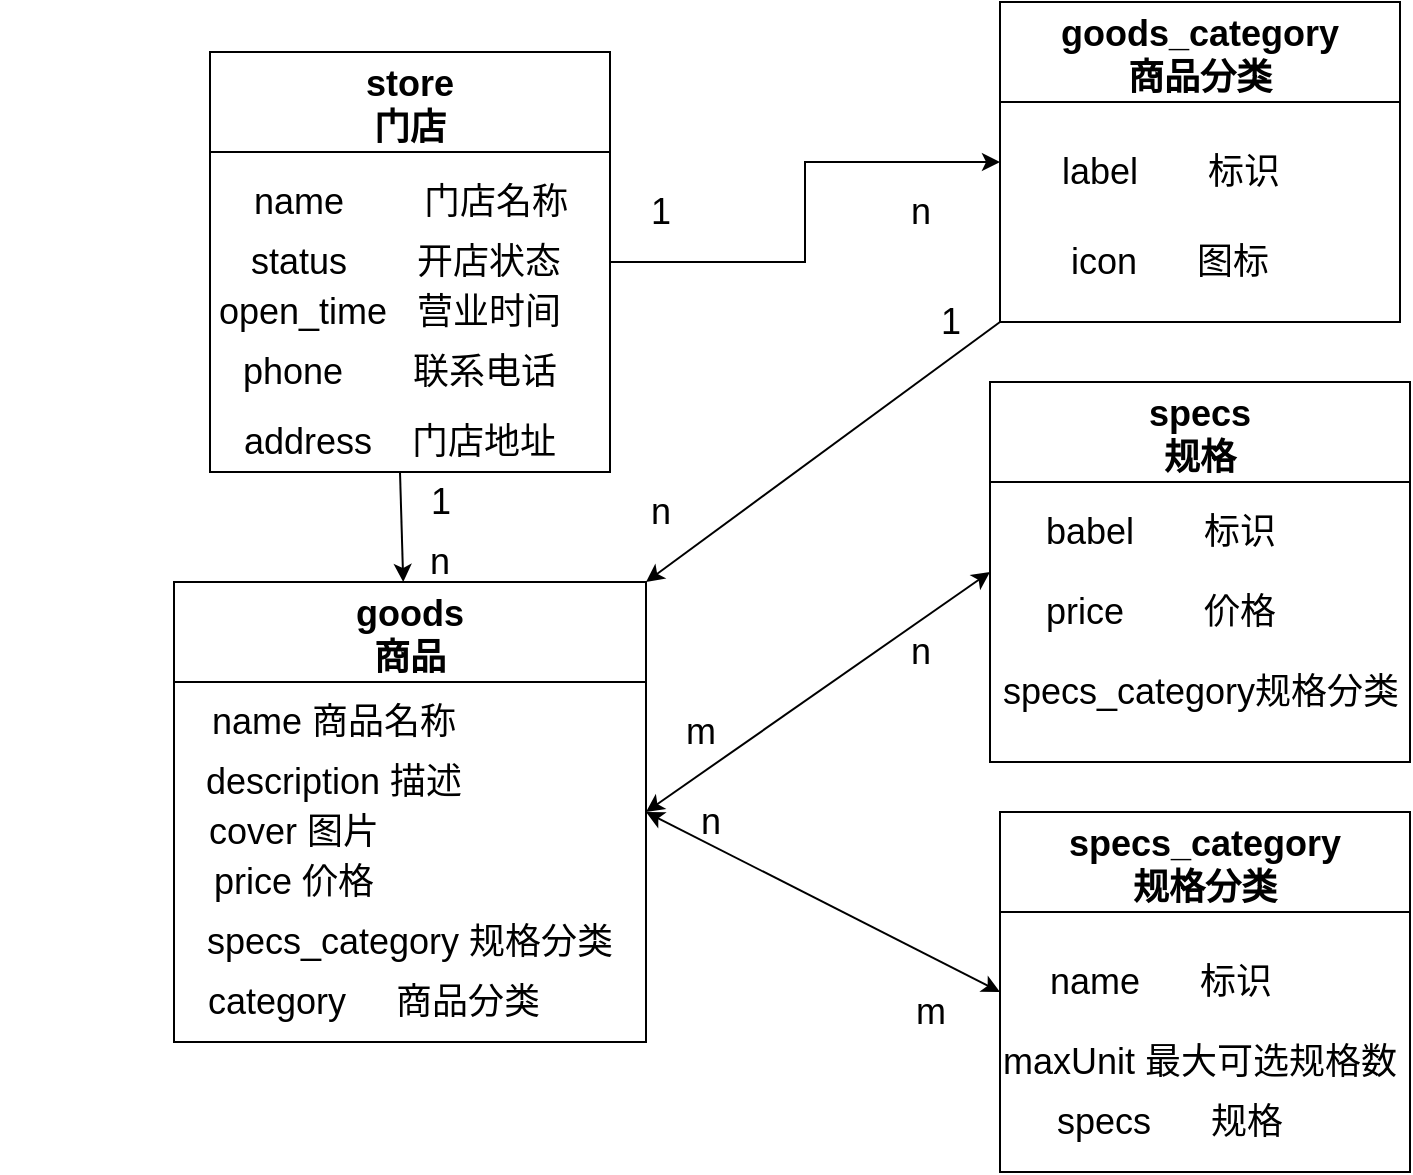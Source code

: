 <mxfile version="14.9.6" type="device"><diagram id="7RrlrIGfeKTBSQlurnuj" name="第 1 页"><mxGraphModel dx="1851" dy="592" grid="1" gridSize="10" guides="1" tooltips="1" connect="1" arrows="1" fold="1" page="1" pageScale="1" pageWidth="827" pageHeight="1169" math="0" shadow="0"><root><mxCell id="0"/><mxCell id="1" parent="0"/><mxCell id="L-XRufvicHMTMHiax8KO-42" style="edgeStyle=orthogonalEdgeStyle;rounded=0;orthogonalLoop=1;jettySize=auto;html=1;exitX=1;exitY=0.5;exitDx=0;exitDy=0;entryX=0;entryY=0.5;entryDx=0;entryDy=0;fontSize=18;" edge="1" parent="1" source="L-XRufvicHMTMHiax8KO-1" target="L-XRufvicHMTMHiax8KO-34"><mxGeometry relative="1" as="geometry"/></mxCell><mxCell id="L-XRufvicHMTMHiax8KO-1" value="store&#10;门店" style="swimlane;startSize=50;fontSize=18;" vertex="1" parent="1"><mxGeometry x="-15" y="90" width="200" height="210" as="geometry"/></mxCell><mxCell id="L-XRufvicHMTMHiax8KO-7" value="open_time&amp;nbsp; &amp;nbsp;营业时间" style="text;html=1;strokeColor=none;fillColor=none;align=center;verticalAlign=middle;whiteSpace=wrap;rounded=0;fontSize=18;" vertex="1" parent="L-XRufvicHMTMHiax8KO-1"><mxGeometry y="120" width="180" height="20" as="geometry"/></mxCell><mxCell id="L-XRufvicHMTMHiax8KO-8" value="phone&amp;nbsp; &amp;nbsp; &amp;nbsp; &amp;nbsp;联系电话" style="text;html=1;strokeColor=none;fillColor=none;align=center;verticalAlign=middle;whiteSpace=wrap;rounded=0;fontSize=18;" vertex="1" parent="L-XRufvicHMTMHiax8KO-1"><mxGeometry x="15" y="150" width="160" height="20" as="geometry"/></mxCell><mxCell id="L-XRufvicHMTMHiax8KO-10" value="address&amp;nbsp; &amp;nbsp; 门店地址" style="text;html=1;strokeColor=none;fillColor=none;align=center;verticalAlign=middle;whiteSpace=wrap;rounded=0;fontSize=18;" vertex="1" parent="L-XRufvicHMTMHiax8KO-1"><mxGeometry x="10" y="180" width="170" height="30" as="geometry"/></mxCell><mxCell id="L-XRufvicHMTMHiax8KO-5" value="&amp;nbsp; &amp;nbsp; &amp;nbsp; &amp;nbsp; &amp;nbsp; &amp;nbsp; &amp;nbsp; &amp;nbsp; &amp;nbsp; &amp;nbsp; &amp;nbsp; &amp;nbsp;status&amp;nbsp; &amp;nbsp; &amp;nbsp; &amp;nbsp;开店状态" style="text;html=1;align=center;verticalAlign=middle;resizable=0;points=[];autosize=1;strokeColor=none;fontSize=18;" vertex="1" parent="L-XRufvicHMTMHiax8KO-1"><mxGeometry x="-105" y="90" width="290" height="30" as="geometry"/></mxCell><mxCell id="L-XRufvicHMTMHiax8KO-4" value="&amp;nbsp;name&amp;nbsp; &amp;nbsp; &amp;nbsp; &amp;nbsp; 门店名称&amp;nbsp;" style="text;html=1;align=center;verticalAlign=middle;resizable=0;points=[];autosize=1;strokeColor=none;fontSize=18;" vertex="1" parent="L-XRufvicHMTMHiax8KO-1"><mxGeometry x="10" y="60" width="180" height="30" as="geometry"/></mxCell><mxCell id="L-XRufvicHMTMHiax8KO-50" style="edgeStyle=none;rounded=0;orthogonalLoop=1;jettySize=auto;html=1;exitX=1;exitY=0.5;exitDx=0;exitDy=0;entryX=0;entryY=0.5;entryDx=0;entryDy=0;fontSize=18;endArrow=classic;endFill=1;startArrow=classic;startFill=1;" edge="1" parent="1" source="L-XRufvicHMTMHiax8KO-11" target="L-XRufvicHMTMHiax8KO-23"><mxGeometry relative="1" as="geometry"/></mxCell><mxCell id="L-XRufvicHMTMHiax8KO-59" style="edgeStyle=none;rounded=0;orthogonalLoop=1;jettySize=auto;html=1;exitX=1;exitY=0.5;exitDx=0;exitDy=0;entryX=0;entryY=0.5;entryDx=0;entryDy=0;fontSize=18;startArrow=classic;startFill=1;endArrow=classic;endFill=1;" edge="1" parent="1" source="L-XRufvicHMTMHiax8KO-11" target="L-XRufvicHMTMHiax8KO-29"><mxGeometry relative="1" as="geometry"/></mxCell><mxCell id="L-XRufvicHMTMHiax8KO-11" value="goods&#10;商品" style="swimlane;fontSize=18;startSize=50;" vertex="1" parent="1"><mxGeometry x="-33" y="355" width="236" height="230" as="geometry"/></mxCell><mxCell id="L-XRufvicHMTMHiax8KO-15" value="name 商品名称" style="text;html=1;strokeColor=none;fillColor=none;align=center;verticalAlign=middle;whiteSpace=wrap;rounded=0;fontSize=18;" vertex="1" parent="L-XRufvicHMTMHiax8KO-11"><mxGeometry x="10" y="60" width="140" height="20" as="geometry"/></mxCell><mxCell id="L-XRufvicHMTMHiax8KO-16" value="description 描述" style="text;html=1;strokeColor=none;fillColor=none;align=center;verticalAlign=middle;whiteSpace=wrap;rounded=0;fontSize=18;" vertex="1" parent="L-XRufvicHMTMHiax8KO-11"><mxGeometry x="2" y="90" width="156" height="20" as="geometry"/></mxCell><mxCell id="L-XRufvicHMTMHiax8KO-18" value="cover 图片" style="text;html=1;strokeColor=none;fillColor=none;align=center;verticalAlign=middle;whiteSpace=wrap;rounded=0;fontSize=18;" vertex="1" parent="L-XRufvicHMTMHiax8KO-11"><mxGeometry x="10" y="110" width="100" height="30" as="geometry"/></mxCell><mxCell id="L-XRufvicHMTMHiax8KO-19" value="price 价格" style="text;html=1;strokeColor=none;fillColor=none;align=center;verticalAlign=middle;whiteSpace=wrap;rounded=0;fontSize=18;" vertex="1" parent="L-XRufvicHMTMHiax8KO-11"><mxGeometry x="10" y="140" width="100" height="20" as="geometry"/></mxCell><mxCell id="L-XRufvicHMTMHiax8KO-20" value="specs_category 规格分类" style="text;html=1;strokeColor=none;fillColor=none;align=center;verticalAlign=middle;whiteSpace=wrap;rounded=0;fontSize=18;" vertex="1" parent="L-XRufvicHMTMHiax8KO-11"><mxGeometry y="170" width="236" height="20" as="geometry"/></mxCell><mxCell id="L-XRufvicHMTMHiax8KO-22" value="category&amp;nbsp; &amp;nbsp; &amp;nbsp;商品分类" style="text;html=1;strokeColor=none;fillColor=none;align=center;verticalAlign=middle;whiteSpace=wrap;rounded=0;fontSize=18;" vertex="1" parent="L-XRufvicHMTMHiax8KO-11"><mxGeometry y="200" width="200" height="20" as="geometry"/></mxCell><mxCell id="L-XRufvicHMTMHiax8KO-23" value="specs_category&#10;规格分类" style="swimlane;fontSize=18;startSize=50;" vertex="1" parent="1"><mxGeometry x="380" y="470" width="205" height="180" as="geometry"/></mxCell><mxCell id="L-XRufvicHMTMHiax8KO-24" value="name&amp;nbsp; &amp;nbsp; &amp;nbsp; 标识" style="text;html=1;align=center;verticalAlign=middle;resizable=0;points=[];autosize=1;strokeColor=none;fontSize=18;" vertex="1" parent="L-XRufvicHMTMHiax8KO-23"><mxGeometry x="15" y="70" width="130" height="30" as="geometry"/></mxCell><mxCell id="L-XRufvicHMTMHiax8KO-26" value="specs&amp;nbsp; &amp;nbsp; &amp;nbsp; 规格" style="text;html=1;strokeColor=none;fillColor=none;align=center;verticalAlign=middle;whiteSpace=wrap;rounded=0;fontSize=18;" vertex="1" parent="L-XRufvicHMTMHiax8KO-23"><mxGeometry x="25" y="140" width="120" height="30" as="geometry"/></mxCell><mxCell id="L-XRufvicHMTMHiax8KO-27" value="maxUnit 最大可选规格数" style="text;html=1;strokeColor=none;fillColor=none;align=center;verticalAlign=middle;whiteSpace=wrap;rounded=0;fontSize=18;" vertex="1" parent="L-XRufvicHMTMHiax8KO-23"><mxGeometry x="-5" y="110" width="210" height="30" as="geometry"/></mxCell><mxCell id="L-XRufvicHMTMHiax8KO-29" value="&#10;specs&#10;规格&#10;" style="swimlane;fontSize=18;startSize=50;" vertex="1" parent="1"><mxGeometry x="375" y="255" width="210" height="190" as="geometry"/></mxCell><mxCell id="L-XRufvicHMTMHiax8KO-30" value="price&amp;nbsp; &amp;nbsp; &amp;nbsp; &amp;nbsp; 价格" style="text;html=1;align=center;verticalAlign=middle;resizable=0;points=[];autosize=1;strokeColor=none;fontSize=18;" vertex="1" parent="L-XRufvicHMTMHiax8KO-29"><mxGeometry x="20" y="100" width="130" height="30" as="geometry"/></mxCell><mxCell id="L-XRufvicHMTMHiax8KO-31" value="babel&amp;nbsp; &amp;nbsp; &amp;nbsp; &amp;nbsp;标识" style="text;html=1;align=center;verticalAlign=middle;resizable=0;points=[];autosize=1;strokeColor=none;fontSize=18;" vertex="1" parent="L-XRufvicHMTMHiax8KO-29"><mxGeometry x="20" y="60" width="130" height="30" as="geometry"/></mxCell><mxCell id="L-XRufvicHMTMHiax8KO-32" value="specs_category规格分类" style="text;html=1;align=center;verticalAlign=middle;resizable=0;points=[];autosize=1;strokeColor=none;fontSize=18;" vertex="1" parent="L-XRufvicHMTMHiax8KO-29"><mxGeometry y="140" width="210" height="30" as="geometry"/></mxCell><mxCell id="L-XRufvicHMTMHiax8KO-46" style="rounded=0;orthogonalLoop=1;jettySize=auto;html=1;exitX=0;exitY=1;exitDx=0;exitDy=0;entryX=1;entryY=0;entryDx=0;entryDy=0;fontSize=18;" edge="1" parent="1" source="L-XRufvicHMTMHiax8KO-34" target="L-XRufvicHMTMHiax8KO-11"><mxGeometry relative="1" as="geometry"/></mxCell><mxCell id="L-XRufvicHMTMHiax8KO-34" value="goods_category&#10;商品分类" style="swimlane;fontSize=18;startSize=50;" vertex="1" parent="1"><mxGeometry x="380" y="65" width="200" height="160" as="geometry"/></mxCell><mxCell id="L-XRufvicHMTMHiax8KO-35" value="label&amp;nbsp; &amp;nbsp; &amp;nbsp; &amp;nbsp;标识" style="text;html=1;align=center;verticalAlign=middle;resizable=0;points=[];autosize=1;strokeColor=none;fontSize=18;" vertex="1" parent="L-XRufvicHMTMHiax8KO-34"><mxGeometry x="25" y="70" width="120" height="30" as="geometry"/></mxCell><mxCell id="L-XRufvicHMTMHiax8KO-36" value="icon&amp;nbsp; &amp;nbsp; &amp;nbsp; 图标" style="text;html=1;strokeColor=none;fillColor=none;align=center;verticalAlign=middle;whiteSpace=wrap;rounded=0;fontSize=18;" vertex="1" parent="L-XRufvicHMTMHiax8KO-34"><mxGeometry x="22" y="120" width="126" height="20" as="geometry"/></mxCell><mxCell id="L-XRufvicHMTMHiax8KO-40" value="1" style="text;html=1;align=center;verticalAlign=middle;resizable=0;points=[];autosize=1;strokeColor=none;fontSize=18;" vertex="1" parent="1"><mxGeometry x="85" y="300" width="30" height="30" as="geometry"/></mxCell><mxCell id="L-XRufvicHMTMHiax8KO-41" value="n" style="text;html=1;strokeColor=none;fillColor=none;align=center;verticalAlign=middle;whiteSpace=wrap;rounded=0;fontSize=18;" vertex="1" parent="1"><mxGeometry x="80" y="335" width="40" height="20" as="geometry"/></mxCell><mxCell id="L-XRufvicHMTMHiax8KO-43" value="1" style="text;html=1;align=center;verticalAlign=middle;resizable=0;points=[];autosize=1;strokeColor=none;fontSize=18;" vertex="1" parent="1"><mxGeometry x="195" y="155" width="30" height="30" as="geometry"/></mxCell><mxCell id="L-XRufvicHMTMHiax8KO-44" value="n" style="text;html=1;align=center;verticalAlign=middle;resizable=0;points=[];autosize=1;strokeColor=none;fontSize=18;" vertex="1" parent="1"><mxGeometry x="325" y="155" width="30" height="30" as="geometry"/></mxCell><mxCell id="L-XRufvicHMTMHiax8KO-47" value="1" style="text;html=1;align=center;verticalAlign=middle;resizable=0;points=[];autosize=1;strokeColor=none;fontSize=18;" vertex="1" parent="1"><mxGeometry x="340" y="210" width="30" height="30" as="geometry"/></mxCell><mxCell id="L-XRufvicHMTMHiax8KO-48" value="n" style="text;html=1;align=center;verticalAlign=middle;resizable=0;points=[];autosize=1;strokeColor=none;fontSize=18;" vertex="1" parent="1"><mxGeometry x="195" y="305" width="30" height="30" as="geometry"/></mxCell><mxCell id="L-XRufvicHMTMHiax8KO-51" value="n" style="text;html=1;align=center;verticalAlign=middle;resizable=0;points=[];autosize=1;strokeColor=none;fontSize=18;" vertex="1" parent="1"><mxGeometry x="220" y="460" width="30" height="30" as="geometry"/></mxCell><mxCell id="L-XRufvicHMTMHiax8KO-52" value="m" style="text;html=1;align=center;verticalAlign=middle;resizable=0;points=[];autosize=1;strokeColor=none;fontSize=18;" vertex="1" parent="1"><mxGeometry x="330" y="555" width="30" height="30" as="geometry"/></mxCell><mxCell id="L-XRufvicHMTMHiax8KO-61" value="m" style="text;html=1;align=center;verticalAlign=middle;resizable=0;points=[];autosize=1;strokeColor=none;fontSize=18;" vertex="1" parent="1"><mxGeometry x="215" y="415" width="30" height="30" as="geometry"/></mxCell><mxCell id="L-XRufvicHMTMHiax8KO-62" value="n" style="text;html=1;align=center;verticalAlign=middle;resizable=0;points=[];autosize=1;strokeColor=none;fontSize=18;" vertex="1" parent="1"><mxGeometry x="325" y="375" width="30" height="30" as="geometry"/></mxCell><mxCell id="L-XRufvicHMTMHiax8KO-63" style="edgeStyle=none;rounded=0;orthogonalLoop=1;jettySize=auto;html=1;exitX=0.5;exitY=1;exitDx=0;exitDy=0;fontSize=18;startArrow=none;startFill=0;endArrow=classic;endFill=1;" edge="1" parent="1" source="L-XRufvicHMTMHiax8KO-10" target="L-XRufvicHMTMHiax8KO-11"><mxGeometry relative="1" as="geometry"/></mxCell></root></mxGraphModel></diagram></mxfile>